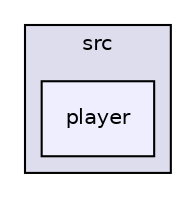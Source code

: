 digraph "src/player" {
  compound=true
  node [ fontsize="10", fontname="Helvetica"];
  edge [ labelfontsize="10", labelfontname="Helvetica"];
  subgraph clusterdir_68267d1309a1af8e8297ef4c3efbcdba {
    graph [ bgcolor="#ddddee", pencolor="black", label="src" fontname="Helvetica", fontsize="10", URL="dir_68267d1309a1af8e8297ef4c3efbcdba.html"]
  dir_975424cdae97a07db69e55371758444e [shape=box, label="player", style="filled", fillcolor="#eeeeff", pencolor="black", URL="dir_975424cdae97a07db69e55371758444e.html"];
  }
}
